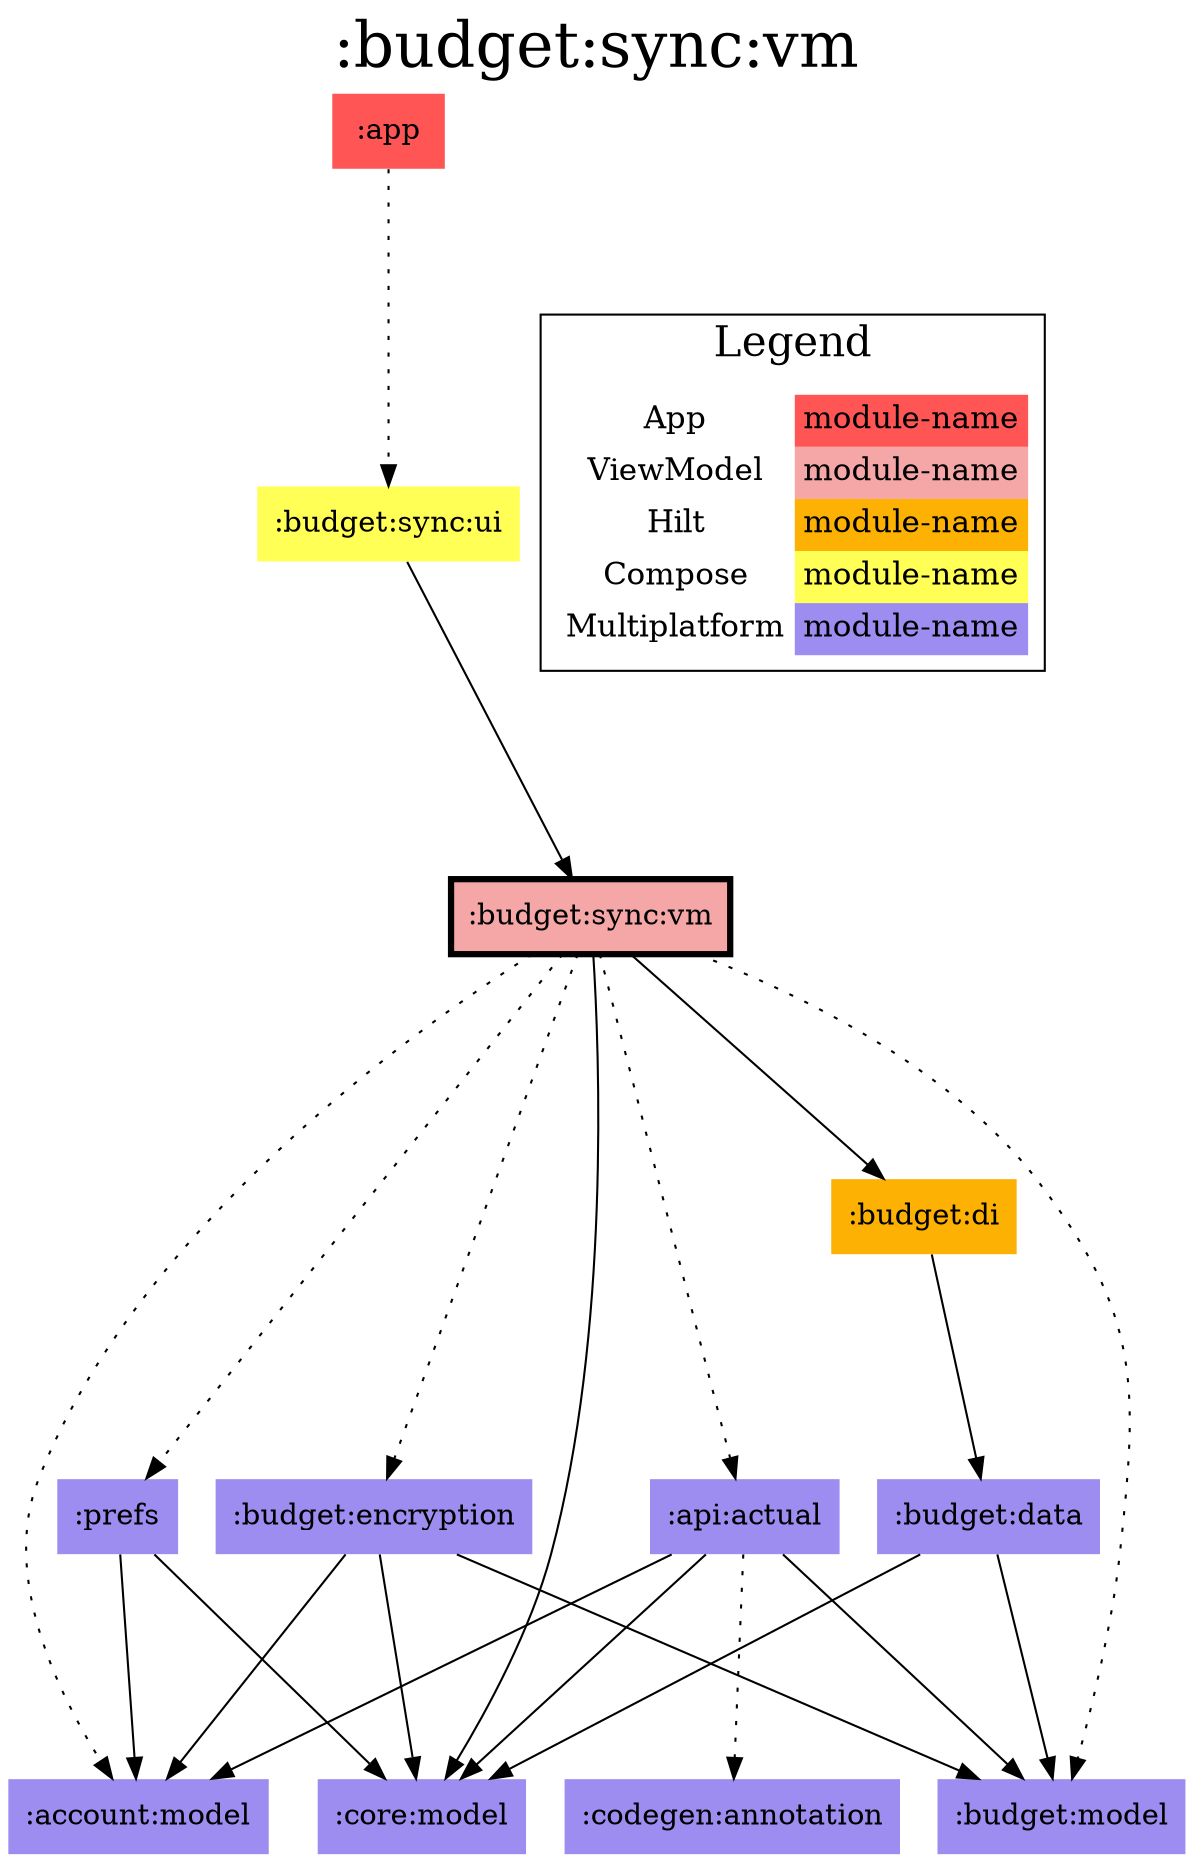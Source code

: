 digraph {
edge ["dir"="forward"]
graph ["dpi"="100","label"=":budget:sync:vm","labelloc"="t","fontsize"="30","ranksep"="1.5","rankdir"="TB"]
node ["style"="filled"]
":account:model" ["fillcolor"="#9D8DF1","shape"="none"]
":api:actual" ["fillcolor"="#9D8DF1","shape"="none"]
":app" ["fillcolor"="#FF5555","shape"="none"]
":budget:data" ["fillcolor"="#9D8DF1","shape"="none"]
":budget:di" ["fillcolor"="#FCB103","shape"="none"]
":budget:encryption" ["fillcolor"="#9D8DF1","shape"="none"]
":budget:model" ["fillcolor"="#9D8DF1","shape"="none"]
":budget:sync:ui" ["fillcolor"="#FFFF55","shape"="none"]
":budget:sync:vm" ["fillcolor"="#F5A6A6","color"="black","penwidth"="3","shape"="box"]
":codegen:annotation" ["fillcolor"="#9D8DF1","shape"="none"]
":core:model" ["fillcolor"="#9D8DF1","shape"="none"]
":prefs" ["fillcolor"="#9D8DF1","shape"="none"]
{
edge ["dir"="none"]
graph ["rank"="same"]
":budget:sync:vm"
}
":api:actual" -> ":account:model"
":api:actual" -> ":budget:model"
":api:actual" -> ":codegen:annotation" ["style"="dotted"]
":api:actual" -> ":core:model"
":app" -> ":budget:sync:ui" ["style"="dotted"]
":budget:data" -> ":budget:model"
":budget:data" -> ":core:model"
":budget:di" -> ":budget:data"
":budget:encryption" -> ":account:model"
":budget:encryption" -> ":budget:model"
":budget:encryption" -> ":core:model"
":budget:sync:ui" -> ":budget:sync:vm"
":budget:sync:vm" -> ":account:model" ["style"="dotted"]
":budget:sync:vm" -> ":api:actual" ["style"="dotted"]
":budget:sync:vm" -> ":budget:di"
":budget:sync:vm" -> ":budget:encryption" ["style"="dotted"]
":budget:sync:vm" -> ":budget:model" ["style"="dotted"]
":budget:sync:vm" -> ":core:model"
":budget:sync:vm" -> ":prefs" ["style"="dotted"]
":prefs" -> ":account:model"
":prefs" -> ":core:model"
subgraph "cluster_legend" {
edge ["dir"="none"]
graph ["label"="Legend","fontsize"="20"]
"Legend" ["style"="filled","fillcolor"="#FFFFFF","shape"="none","margin"="0","fontsize"="15","label"=<
<TABLE BORDER="0" CELLBORDER="0" CELLSPACING="0" CELLPADDING="4">
<TR><TD>App</TD><TD BGCOLOR="#FF5555">module-name</TD></TR>
<TR><TD>ViewModel</TD><TD BGCOLOR="#F5A6A6">module-name</TD></TR>
<TR><TD>Hilt</TD><TD BGCOLOR="#FCB103">module-name</TD></TR>
<TR><TD>Compose</TD><TD BGCOLOR="#FFFF55">module-name</TD></TR>
<TR><TD>Multiplatform</TD><TD BGCOLOR="#9D8DF1">module-name</TD></TR>
</TABLE>
>]
} -> ":budget:sync:vm" ["style"="invis"]
}
